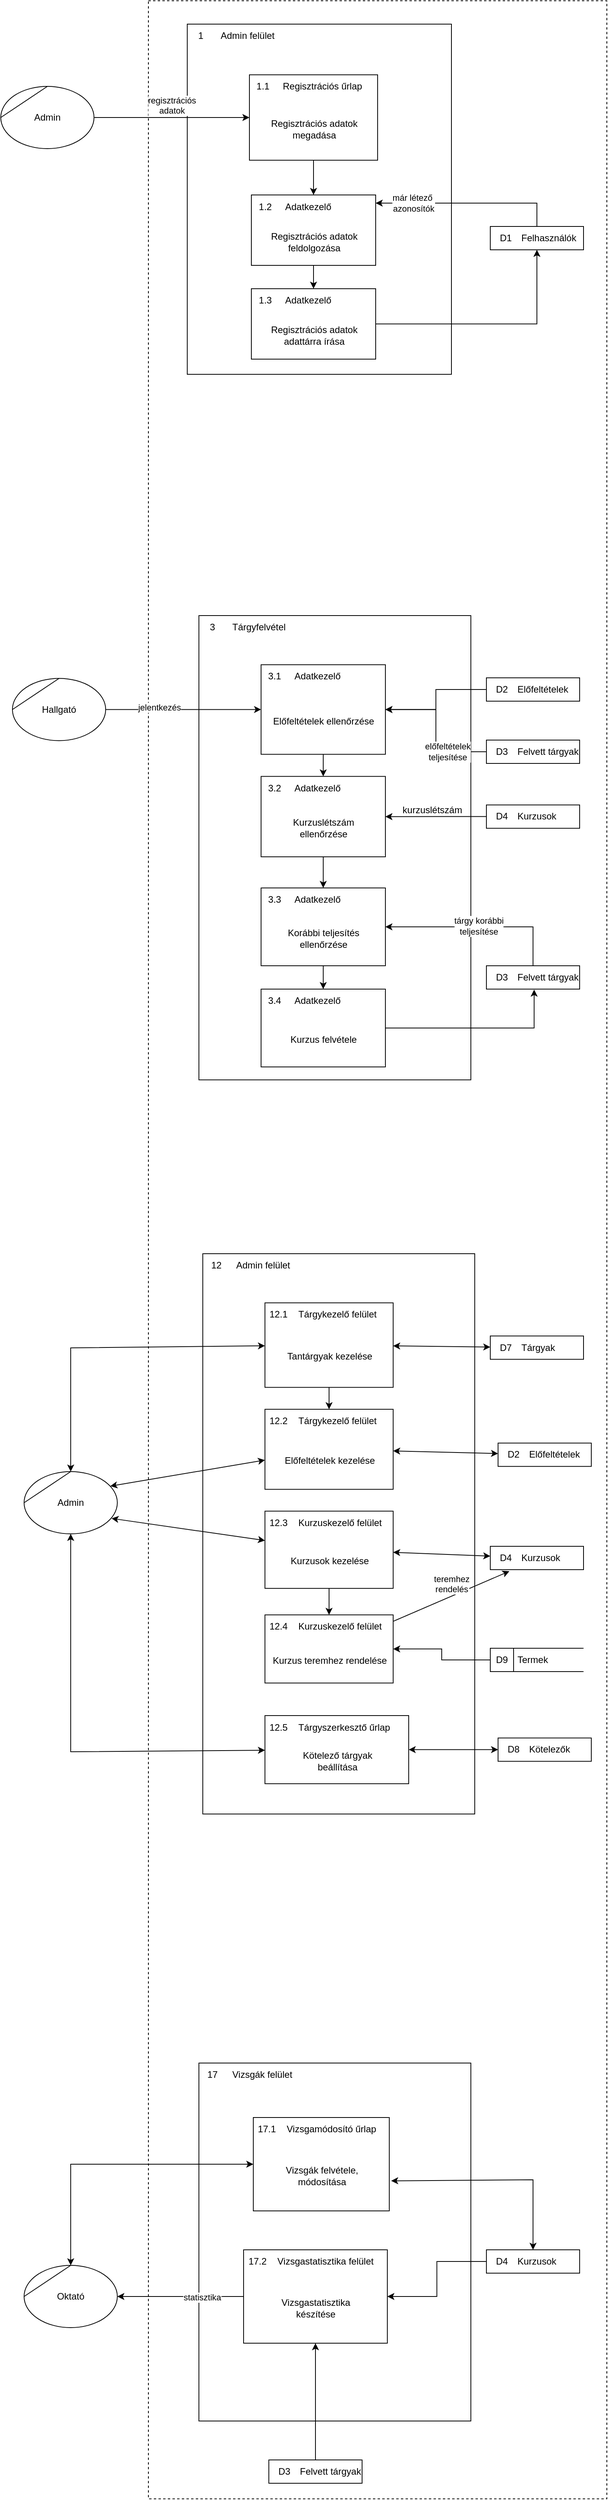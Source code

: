 <mxfile version="20.8.20" type="device"><diagram name="Page-1" id="5vSZkK0hdKeHRFVPK58P"><mxGraphModel dx="1236" dy="601" grid="1" gridSize="10" guides="1" tooltips="1" connect="1" arrows="1" fold="1" page="1" pageScale="1" pageWidth="850" pageHeight="1100" math="0" shadow="0"><root><mxCell id="0"/><mxCell id="1" parent="0"/><mxCell id="8bZwgQqLt-JT7nckiakU-5" value="Admin" style="shape=stencil(tZRtjoMgEIZPw98GJR6gYXfvQe10nZQCAbYft99RNKlW7GajiTGZeeXhnZGBCRka5YCVvGHig5VlwTm9Kb5NYhUc1DElr8qjOmhISojenuGGx9gz0DTgMbaq+GR8T9+0j5C1NYYgaE0YKU86wRQaWsvvCdZv/xhFjvgXiOB7kynLyq+/Y3fVNuBiI79j7OB+db/rgceOi61+3Grg4v9YISmTO9xCHlR9/vb2xxxnzYDW6AK8OfLTeZzO66ynzM5CnqyHBUsn1DqN9UITnWoH/kUY5Iu9PtVUzRY1jx4IGk22K9UioSs+44+uvFxl3bKX1nTZdE12iV8=);whiteSpace=wrap;html=1;" parent="1" vertex="1"><mxGeometry x="30" y="150" width="120" height="80" as="geometry"/></mxCell><mxCell id="8bZwgQqLt-JT7nckiakU-6" value="" style="rounded=0;whiteSpace=wrap;html=1;dashed=1;fillColor=none;container=1;collapsible=0;recursiveResize=0;" parent="1" vertex="1"><mxGeometry x="220" y="40" width="590" height="3210" as="geometry"/></mxCell><mxCell id="8bZwgQqLt-JT7nckiakU-7" value="" style="html=1;dashed=0;whitespace=wrap;shape=mxgraph.dfd.process;align=center;container=1;collapsible=0;spacingTop=30;" parent="8bZwgQqLt-JT7nckiakU-6" vertex="1"><mxGeometry x="50" y="30" width="340" height="450" as="geometry"/></mxCell><mxCell id="8bZwgQqLt-JT7nckiakU-8" value="1" style="text;html=1;strokeColor=none;fillColor=none;align=center;verticalAlign=middle;whiteSpace=wrap;rounded=0;movable=0;resizable=0;rotatable=0;cloneable=0;deletable=0;connectable=0;allowArrows=0;pointerEvents=1;" parent="8bZwgQqLt-JT7nckiakU-7" vertex="1"><mxGeometry width="35" height="30" as="geometry"/></mxCell><mxCell id="8bZwgQqLt-JT7nckiakU-9" value="Admin felület" style="text;html=1;strokeColor=none;fillColor=none;align=left;verticalAlign=middle;whiteSpace=wrap;rounded=0;movable=0;resizable=0;connectable=0;allowArrows=0;rotatable=0;cloneable=0;deletable=0;spacingLeft=6;autosize=1;resizeWidth=0;" parent="8bZwgQqLt-JT7nckiakU-7" vertex="1"><mxGeometry x="35" width="100" height="30" as="geometry"/></mxCell><mxCell id="8bZwgQqLt-JT7nckiakU-21" style="edgeStyle=orthogonalEdgeStyle;rounded=0;orthogonalLoop=1;jettySize=auto;html=1;" parent="8bZwgQqLt-JT7nckiakU-7" source="8bZwgQqLt-JT7nckiakU-10" target="8bZwgQqLt-JT7nckiakU-18" edge="1"><mxGeometry relative="1" as="geometry"/></mxCell><mxCell id="8bZwgQqLt-JT7nckiakU-10" value="Regisztrációs adatok&lt;br&gt;megadása" style="html=1;dashed=0;whitespace=wrap;shape=mxgraph.dfd.process2;align=center;container=1;collapsible=0;spacingTop=30;" parent="8bZwgQqLt-JT7nckiakU-7" vertex="1"><mxGeometry x="80" y="65.124" width="165" height="109.756" as="geometry"/></mxCell><mxCell id="8bZwgQqLt-JT7nckiakU-11" value="1.1" style="text;html=1;strokeColor=none;fillColor=none;align=center;verticalAlign=middle;whiteSpace=wrap;rounded=0;connectable=0;allowArrows=0;editable=1;movable=0;resizable=0;rotatable=0;deletable=0;locked=0;cloneable=0;" parent="8bZwgQqLt-JT7nckiakU-10" vertex="1"><mxGeometry width="35" height="30" as="geometry"/></mxCell><mxCell id="8bZwgQqLt-JT7nckiakU-12" value="Regisztrációs űrlap" style="text;strokeColor=none;fillColor=none;align=left;verticalAlign=middle;whiteSpace=wrap;rounded=0;autosize=1;connectable=0;allowArrows=0;movable=0;resizable=0;rotatable=0;deletable=0;cloneable=0;spacingLeft=6;fontStyle=0;html=1;" parent="8bZwgQqLt-JT7nckiakU-10" vertex="1"><mxGeometry x="35" width="130" height="30" as="geometry"/></mxCell><mxCell id="8bZwgQqLt-JT7nckiakU-25" style="edgeStyle=orthogonalEdgeStyle;rounded=0;orthogonalLoop=1;jettySize=auto;html=1;" parent="8bZwgQqLt-JT7nckiakU-7" source="8bZwgQqLt-JT7nckiakU-18" target="8bZwgQqLt-JT7nckiakU-22" edge="1"><mxGeometry relative="1" as="geometry"/></mxCell><mxCell id="8bZwgQqLt-JT7nckiakU-18" value="Regisztrációs adatok&lt;br&gt;feldolgozása" style="html=1;dashed=0;whitespace=wrap;shape=mxgraph.dfd.process2;align=center;container=1;collapsible=0;spacingTop=30;" parent="8bZwgQqLt-JT7nckiakU-7" vertex="1"><mxGeometry x="82.5" y="219.51" width="160" height="90.49" as="geometry"/></mxCell><mxCell id="8bZwgQqLt-JT7nckiakU-19" value="1.2" style="text;html=1;strokeColor=none;fillColor=none;align=center;verticalAlign=middle;whiteSpace=wrap;rounded=0;connectable=0;allowArrows=0;editable=1;movable=0;resizable=0;rotatable=0;deletable=0;locked=0;cloneable=0;" parent="8bZwgQqLt-JT7nckiakU-18" vertex="1"><mxGeometry width="35" height="30" as="geometry"/></mxCell><mxCell id="8bZwgQqLt-JT7nckiakU-20" value="Adatkezelő" style="text;strokeColor=none;fillColor=none;align=left;verticalAlign=middle;whiteSpace=wrap;rounded=0;autosize=1;connectable=0;allowArrows=0;movable=0;resizable=0;rotatable=0;deletable=0;cloneable=0;spacingLeft=6;fontStyle=0;html=1;" parent="8bZwgQqLt-JT7nckiakU-18" vertex="1"><mxGeometry x="35" width="90" height="30" as="geometry"/></mxCell><mxCell id="8bZwgQqLt-JT7nckiakU-22" value="Regisztrációs adatok&lt;br&gt;adattárra írása" style="html=1;dashed=0;whitespace=wrap;shape=mxgraph.dfd.process2;align=center;container=1;collapsible=0;spacingTop=30;" parent="8bZwgQqLt-JT7nckiakU-7" vertex="1"><mxGeometry x="82.5" y="340" width="160" height="90.49" as="geometry"/></mxCell><mxCell id="8bZwgQqLt-JT7nckiakU-23" value="1.3" style="text;html=1;strokeColor=none;fillColor=none;align=center;verticalAlign=middle;whiteSpace=wrap;rounded=0;connectable=0;allowArrows=0;editable=1;movable=0;resizable=0;rotatable=0;deletable=0;locked=0;cloneable=0;" parent="8bZwgQqLt-JT7nckiakU-22" vertex="1"><mxGeometry width="35" height="30" as="geometry"/></mxCell><mxCell id="8bZwgQqLt-JT7nckiakU-24" value="Adatkezelő" style="text;strokeColor=none;fillColor=none;align=left;verticalAlign=middle;whiteSpace=wrap;rounded=0;autosize=1;connectable=0;allowArrows=0;movable=0;resizable=0;rotatable=0;deletable=0;cloneable=0;spacingLeft=6;fontStyle=0;html=1;" parent="8bZwgQqLt-JT7nckiakU-22" vertex="1"><mxGeometry x="35" width="90" height="30" as="geometry"/></mxCell><mxCell id="8bZwgQqLt-JT7nckiakU-16" style="edgeStyle=orthogonalEdgeStyle;rounded=0;orthogonalLoop=1;jettySize=auto;html=1;" parent="8bZwgQqLt-JT7nckiakU-6" source="8bZwgQqLt-JT7nckiakU-14" target="8bZwgQqLt-JT7nckiakU-18" edge="1"><mxGeometry relative="1" as="geometry"><Array as="points"><mxPoint x="360" y="260"/><mxPoint x="360" y="260"/></Array></mxGeometry></mxCell><mxCell id="8bZwgQqLt-JT7nckiakU-17" value="már létező&amp;nbsp;&lt;br&gt;azonosítók" style="edgeLabel;html=1;align=center;verticalAlign=middle;resizable=0;points=[];" parent="8bZwgQqLt-JT7nckiakU-16" vertex="1" connectable="0"><mxGeometry x="0.592" relative="1" as="geometry"><mxPoint as="offset"/></mxGeometry></mxCell><mxCell id="8bZwgQqLt-JT7nckiakU-14" value="Felhasználók" style="html=1;dashed=0;whitespace=wrap;shape=mxgraph.dfd.dataStoreID2;align=left;spacingLeft=38;container=1;collapsible=0;" parent="8bZwgQqLt-JT7nckiakU-6" vertex="1"><mxGeometry x="440" y="290" width="120" height="30" as="geometry"/></mxCell><mxCell id="8bZwgQqLt-JT7nckiakU-15" value="D1" style="text;html=1;strokeColor=none;fillColor=none;align=center;verticalAlign=middle;whiteSpace=wrap;rounded=0;connectable=0;allowArrows=0;movable=0;resizable=0;rotatable=0;cloneable=0;deletable=0;" parent="8bZwgQqLt-JT7nckiakU-14" vertex="1"><mxGeometry x="5" width="30" height="30" as="geometry"/></mxCell><mxCell id="8bZwgQqLt-JT7nckiakU-26" style="edgeStyle=orthogonalEdgeStyle;rounded=0;orthogonalLoop=1;jettySize=auto;html=1;" parent="8bZwgQqLt-JT7nckiakU-6" source="8bZwgQqLt-JT7nckiakU-22" target="8bZwgQqLt-JT7nckiakU-14" edge="1"><mxGeometry relative="1" as="geometry"/></mxCell><mxCell id="8bZwgQqLt-JT7nckiakU-27" value="" style="html=1;dashed=0;whitespace=wrap;shape=mxgraph.dfd.process;align=center;container=1;collapsible=0;spacingTop=30;" parent="8bZwgQqLt-JT7nckiakU-6" vertex="1"><mxGeometry x="65" y="790" width="350" height="596.634" as="geometry"/></mxCell><mxCell id="8bZwgQqLt-JT7nckiakU-28" value="3" style="text;html=1;strokeColor=none;fillColor=none;align=center;verticalAlign=middle;whiteSpace=wrap;rounded=0;movable=0;resizable=0;rotatable=0;cloneable=0;deletable=0;connectable=0;allowArrows=0;pointerEvents=1;" parent="8bZwgQqLt-JT7nckiakU-27" vertex="1"><mxGeometry width="35" height="30" as="geometry"/></mxCell><mxCell id="8bZwgQqLt-JT7nckiakU-29" value="Tárgyfelvétel" style="text;html=1;strokeColor=none;fillColor=none;align=left;verticalAlign=middle;whiteSpace=wrap;rounded=0;movable=0;resizable=0;connectable=0;allowArrows=0;rotatable=0;cloneable=0;deletable=0;spacingLeft=6;autosize=1;resizeWidth=0;" parent="8bZwgQqLt-JT7nckiakU-27" vertex="1"><mxGeometry x="35" width="100" height="30" as="geometry"/></mxCell><mxCell id="8bZwgQqLt-JT7nckiakU-30" style="edgeStyle=orthogonalEdgeStyle;rounded=0;orthogonalLoop=1;jettySize=auto;html=1;" parent="8bZwgQqLt-JT7nckiakU-27" source="8bZwgQqLt-JT7nckiakU-31" target="8bZwgQqLt-JT7nckiakU-35" edge="1"><mxGeometry relative="1" as="geometry"/></mxCell><mxCell id="8bZwgQqLt-JT7nckiakU-31" value="Előfeltételek ellenőrzése" style="html=1;dashed=0;whitespace=wrap;shape=mxgraph.dfd.process2;align=center;container=1;collapsible=0;spacingTop=30;" parent="8bZwgQqLt-JT7nckiakU-27" vertex="1"><mxGeometry x="80" y="63.17" width="160" height="115.12" as="geometry"/></mxCell><mxCell id="8bZwgQqLt-JT7nckiakU-32" value="3.1" style="text;html=1;strokeColor=none;fillColor=none;align=center;verticalAlign=middle;whiteSpace=wrap;rounded=0;connectable=0;allowArrows=0;editable=1;movable=0;resizable=0;rotatable=0;deletable=0;locked=0;cloneable=0;" parent="8bZwgQqLt-JT7nckiakU-31" vertex="1"><mxGeometry width="35" height="30" as="geometry"/></mxCell><mxCell id="8bZwgQqLt-JT7nckiakU-33" value="Adatkezelő" style="text;strokeColor=none;fillColor=none;align=left;verticalAlign=middle;whiteSpace=wrap;rounded=0;autosize=1;connectable=0;allowArrows=0;movable=0;resizable=0;rotatable=0;deletable=0;cloneable=0;spacingLeft=6;fontStyle=0;html=1;" parent="8bZwgQqLt-JT7nckiakU-31" vertex="1"><mxGeometry x="35" width="90" height="30" as="geometry"/></mxCell><mxCell id="8bZwgQqLt-JT7nckiakU-34" style="edgeStyle=orthogonalEdgeStyle;rounded=0;orthogonalLoop=1;jettySize=auto;html=1;" parent="8bZwgQqLt-JT7nckiakU-27" source="8bZwgQqLt-JT7nckiakU-35" target="8bZwgQqLt-JT7nckiakU-38" edge="1"><mxGeometry relative="1" as="geometry"/></mxCell><mxCell id="8bZwgQqLt-JT7nckiakU-35" value="Kurzuslétszám&lt;br&gt;ellenőrzése" style="html=1;dashed=0;whitespace=wrap;shape=mxgraph.dfd.process2;align=center;container=1;collapsible=0;spacingTop=30;" parent="8bZwgQqLt-JT7nckiakU-27" vertex="1"><mxGeometry x="80" y="206.68" width="160" height="103.32" as="geometry"/></mxCell><mxCell id="8bZwgQqLt-JT7nckiakU-36" value="3.2" style="text;html=1;strokeColor=none;fillColor=none;align=center;verticalAlign=middle;whiteSpace=wrap;rounded=0;connectable=0;allowArrows=0;editable=1;movable=0;resizable=0;rotatable=0;deletable=0;locked=0;cloneable=0;" parent="8bZwgQqLt-JT7nckiakU-35" vertex="1"><mxGeometry width="35" height="30" as="geometry"/></mxCell><mxCell id="8bZwgQqLt-JT7nckiakU-37" value="Adatkezelő" style="text;strokeColor=none;fillColor=none;align=left;verticalAlign=middle;whiteSpace=wrap;rounded=0;autosize=1;connectable=0;allowArrows=0;movable=0;resizable=0;rotatable=0;deletable=0;cloneable=0;spacingLeft=6;fontStyle=0;html=1;" parent="8bZwgQqLt-JT7nckiakU-35" vertex="1"><mxGeometry x="35" width="90" height="30" as="geometry"/></mxCell><mxCell id="8bZwgQqLt-JT7nckiakU-59" style="edgeStyle=orthogonalEdgeStyle;rounded=0;orthogonalLoop=1;jettySize=auto;html=1;" parent="8bZwgQqLt-JT7nckiakU-27" source="8bZwgQqLt-JT7nckiakU-38" target="8bZwgQqLt-JT7nckiakU-56" edge="1"><mxGeometry relative="1" as="geometry"/></mxCell><mxCell id="8bZwgQqLt-JT7nckiakU-38" value="Korábbi teljesítés&lt;br&gt;ellenőrzése" style="html=1;dashed=0;whitespace=wrap;shape=mxgraph.dfd.process2;align=center;container=1;collapsible=0;spacingTop=30;" parent="8bZwgQqLt-JT7nckiakU-27" vertex="1"><mxGeometry x="80" y="350" width="160" height="100" as="geometry"/></mxCell><mxCell id="8bZwgQqLt-JT7nckiakU-39" value="3.3" style="text;html=1;strokeColor=none;fillColor=none;align=center;verticalAlign=middle;whiteSpace=wrap;rounded=0;connectable=0;allowArrows=0;editable=1;movable=0;resizable=0;rotatable=0;deletable=0;locked=0;cloneable=0;" parent="8bZwgQqLt-JT7nckiakU-38" vertex="1"><mxGeometry width="35" height="30" as="geometry"/></mxCell><mxCell id="8bZwgQqLt-JT7nckiakU-40" value="Adatkezelő" style="text;strokeColor=none;fillColor=none;align=left;verticalAlign=middle;whiteSpace=wrap;rounded=0;autosize=1;connectable=0;allowArrows=0;movable=0;resizable=0;rotatable=0;deletable=0;cloneable=0;spacingLeft=6;fontStyle=0;html=1;" parent="8bZwgQqLt-JT7nckiakU-38" vertex="1"><mxGeometry x="35" width="90" height="30" as="geometry"/></mxCell><mxCell id="8bZwgQqLt-JT7nckiakU-56" value="Kurzus felvétele" style="html=1;dashed=0;whitespace=wrap;shape=mxgraph.dfd.process2;align=center;container=1;collapsible=0;spacingTop=30;" parent="8bZwgQqLt-JT7nckiakU-27" vertex="1"><mxGeometry x="80" y="480" width="160" height="100" as="geometry"/></mxCell><mxCell id="8bZwgQqLt-JT7nckiakU-57" value="3.4" style="text;html=1;strokeColor=none;fillColor=none;align=center;verticalAlign=middle;whiteSpace=wrap;rounded=0;connectable=0;allowArrows=0;editable=1;movable=0;resizable=0;rotatable=0;deletable=0;locked=0;cloneable=0;" parent="8bZwgQqLt-JT7nckiakU-56" vertex="1"><mxGeometry width="35" height="30" as="geometry"/></mxCell><mxCell id="8bZwgQqLt-JT7nckiakU-58" value="Adatkezelő" style="text;strokeColor=none;fillColor=none;align=left;verticalAlign=middle;whiteSpace=wrap;rounded=0;autosize=1;connectable=0;allowArrows=0;movable=0;resizable=0;rotatable=0;deletable=0;cloneable=0;spacingLeft=6;fontStyle=0;html=1;" parent="8bZwgQqLt-JT7nckiakU-56" vertex="1"><mxGeometry x="35" width="90" height="30" as="geometry"/></mxCell><mxCell id="8bZwgQqLt-JT7nckiakU-63" value="kurzuslétszám" style="text;html=1;align=center;verticalAlign=middle;resizable=0;points=[];autosize=1;strokeColor=none;fillColor=none;" parent="8bZwgQqLt-JT7nckiakU-27" vertex="1"><mxGeometry x="250" y="235" width="100" height="30" as="geometry"/></mxCell><mxCell id="8bZwgQqLt-JT7nckiakU-46" style="edgeStyle=orthogonalEdgeStyle;rounded=0;orthogonalLoop=1;jettySize=auto;html=1;" parent="8bZwgQqLt-JT7nckiakU-6" source="8bZwgQqLt-JT7nckiakU-44" target="8bZwgQqLt-JT7nckiakU-31" edge="1"><mxGeometry relative="1" as="geometry"/></mxCell><mxCell id="8bZwgQqLt-JT7nckiakU-44" value="Előfeltételek" style="html=1;dashed=0;whitespace=wrap;shape=mxgraph.dfd.dataStoreID2;align=left;spacingLeft=38;container=1;collapsible=0;" parent="8bZwgQqLt-JT7nckiakU-6" vertex="1"><mxGeometry x="435" y="870" width="120" height="30" as="geometry"/></mxCell><mxCell id="8bZwgQqLt-JT7nckiakU-45" value="D2" style="text;html=1;strokeColor=none;fillColor=none;align=center;verticalAlign=middle;whiteSpace=wrap;rounded=0;connectable=0;allowArrows=0;movable=0;resizable=0;rotatable=0;cloneable=0;deletable=0;" parent="8bZwgQqLt-JT7nckiakU-44" vertex="1"><mxGeometry x="5" width="30" height="30" as="geometry"/></mxCell><mxCell id="8bZwgQqLt-JT7nckiakU-49" style="edgeStyle=orthogonalEdgeStyle;rounded=0;orthogonalLoop=1;jettySize=auto;html=1;" parent="8bZwgQqLt-JT7nckiakU-6" source="8bZwgQqLt-JT7nckiakU-47" target="8bZwgQqLt-JT7nckiakU-31" edge="1"><mxGeometry relative="1" as="geometry"/></mxCell><mxCell id="8bZwgQqLt-JT7nckiakU-61" value="előfeltételek&lt;br style=&quot;border-color: var(--border-color);&quot;&gt;teljesítése" style="edgeLabel;html=1;align=center;verticalAlign=middle;resizable=0;points=[];" parent="8bZwgQqLt-JT7nckiakU-49" vertex="1" connectable="0"><mxGeometry x="-0.451" relative="1" as="geometry"><mxPoint as="offset"/></mxGeometry></mxCell><mxCell id="8bZwgQqLt-JT7nckiakU-47" value="Felvett tárgyak" style="html=1;dashed=0;whitespace=wrap;shape=mxgraph.dfd.dataStoreID2;align=left;spacingLeft=38;container=1;collapsible=0;" parent="8bZwgQqLt-JT7nckiakU-6" vertex="1"><mxGeometry x="435" y="950" width="120" height="30" as="geometry"/></mxCell><mxCell id="8bZwgQqLt-JT7nckiakU-48" value="D3" style="text;html=1;strokeColor=none;fillColor=none;align=center;verticalAlign=middle;whiteSpace=wrap;rounded=0;connectable=0;allowArrows=0;movable=0;resizable=0;rotatable=0;cloneable=0;deletable=0;" parent="8bZwgQqLt-JT7nckiakU-47" vertex="1"><mxGeometry x="5" width="30" height="30" as="geometry"/></mxCell><mxCell id="8bZwgQqLt-JT7nckiakU-52" style="edgeStyle=orthogonalEdgeStyle;rounded=0;orthogonalLoop=1;jettySize=auto;html=1;" parent="8bZwgQqLt-JT7nckiakU-6" source="8bZwgQqLt-JT7nckiakU-50" target="8bZwgQqLt-JT7nckiakU-35" edge="1"><mxGeometry relative="1" as="geometry"/></mxCell><mxCell id="8bZwgQqLt-JT7nckiakU-50" value="Kurzusok" style="html=1;dashed=0;whitespace=wrap;shape=mxgraph.dfd.dataStoreID2;align=left;spacingLeft=38;container=1;collapsible=0;" parent="8bZwgQqLt-JT7nckiakU-6" vertex="1"><mxGeometry x="435" y="1033.34" width="120" height="30" as="geometry"/></mxCell><mxCell id="8bZwgQqLt-JT7nckiakU-51" value="D4" style="text;html=1;strokeColor=none;fillColor=none;align=center;verticalAlign=middle;whiteSpace=wrap;rounded=0;connectable=0;allowArrows=0;movable=0;resizable=0;rotatable=0;cloneable=0;deletable=0;" parent="8bZwgQqLt-JT7nckiakU-50" vertex="1"><mxGeometry x="5" width="30" height="30" as="geometry"/></mxCell><mxCell id="8bZwgQqLt-JT7nckiakU-55" style="edgeStyle=orthogonalEdgeStyle;rounded=0;orthogonalLoop=1;jettySize=auto;html=1;" parent="8bZwgQqLt-JT7nckiakU-6" source="8bZwgQqLt-JT7nckiakU-53" target="8bZwgQqLt-JT7nckiakU-38" edge="1"><mxGeometry relative="1" as="geometry"><Array as="points"><mxPoint x="495" y="1190"/></Array></mxGeometry></mxCell><mxCell id="8bZwgQqLt-JT7nckiakU-62" value="tárgy korábbi&lt;br style=&quot;border-color: var(--border-color);&quot;&gt;teljesítése" style="edgeLabel;html=1;align=center;verticalAlign=middle;resizable=0;points=[];" parent="8bZwgQqLt-JT7nckiakU-55" vertex="1" connectable="0"><mxGeometry x="0.005" y="-1" relative="1" as="geometry"><mxPoint as="offset"/></mxGeometry></mxCell><mxCell id="8bZwgQqLt-JT7nckiakU-53" value="Felvett tárgyak" style="html=1;dashed=0;whitespace=wrap;shape=mxgraph.dfd.dataStoreID2;align=left;spacingLeft=38;container=1;collapsible=0;" parent="8bZwgQqLt-JT7nckiakU-6" vertex="1"><mxGeometry x="435" y="1240" width="120" height="30" as="geometry"/></mxCell><mxCell id="8bZwgQqLt-JT7nckiakU-54" value="D3" style="text;html=1;strokeColor=none;fillColor=none;align=center;verticalAlign=middle;whiteSpace=wrap;rounded=0;connectable=0;allowArrows=0;movable=0;resizable=0;rotatable=0;cloneable=0;deletable=0;" parent="8bZwgQqLt-JT7nckiakU-53" vertex="1"><mxGeometry x="5" width="30" height="30" as="geometry"/></mxCell><mxCell id="8bZwgQqLt-JT7nckiakU-60" style="edgeStyle=orthogonalEdgeStyle;rounded=0;orthogonalLoop=1;jettySize=auto;html=1;entryX=0.512;entryY=1.02;entryDx=0;entryDy=0;entryPerimeter=0;" parent="8bZwgQqLt-JT7nckiakU-6" source="8bZwgQqLt-JT7nckiakU-56" target="8bZwgQqLt-JT7nckiakU-53" edge="1"><mxGeometry relative="1" as="geometry"/></mxCell><mxCell id="8bZwgQqLt-JT7nckiakU-64" value="" style="html=1;dashed=0;whitespace=wrap;shape=mxgraph.dfd.process;align=center;container=1;collapsible=0;spacingTop=30;" parent="8bZwgQqLt-JT7nckiakU-6" vertex="1"><mxGeometry x="70" y="1610" width="350" height="720" as="geometry"/></mxCell><mxCell id="8bZwgQqLt-JT7nckiakU-65" value="12" style="text;html=1;strokeColor=none;fillColor=none;align=center;verticalAlign=middle;whiteSpace=wrap;rounded=0;movable=0;resizable=0;rotatable=0;cloneable=0;deletable=0;connectable=0;allowArrows=0;pointerEvents=1;" parent="8bZwgQqLt-JT7nckiakU-64" vertex="1"><mxGeometry width="35" height="30" as="geometry"/></mxCell><mxCell id="8bZwgQqLt-JT7nckiakU-66" value="Admin felület" style="text;html=1;strokeColor=none;fillColor=none;align=left;verticalAlign=middle;whiteSpace=wrap;rounded=0;movable=0;resizable=0;connectable=0;allowArrows=0;rotatable=0;cloneable=0;deletable=0;spacingLeft=6;autosize=1;resizeWidth=0;" parent="8bZwgQqLt-JT7nckiakU-64" vertex="1"><mxGeometry x="35" width="100" height="30" as="geometry"/></mxCell><mxCell id="8bZwgQqLt-JT7nckiakU-102" style="edgeStyle=orthogonalEdgeStyle;rounded=0;orthogonalLoop=1;jettySize=auto;html=1;" parent="8bZwgQqLt-JT7nckiakU-64" source="8bZwgQqLt-JT7nckiakU-68" target="8bZwgQqLt-JT7nckiakU-72" edge="1"><mxGeometry relative="1" as="geometry"/></mxCell><mxCell id="8bZwgQqLt-JT7nckiakU-68" value="Tantárgyak kezelése" style="html=1;dashed=0;whitespace=wrap;shape=mxgraph.dfd.process2;align=center;container=1;collapsible=0;spacingTop=30;" parent="8bZwgQqLt-JT7nckiakU-64" vertex="1"><mxGeometry x="80" y="63.156" width="165" height="108.632" as="geometry"/></mxCell><mxCell id="8bZwgQqLt-JT7nckiakU-69" value="12.1" style="text;html=1;strokeColor=none;fillColor=none;align=center;verticalAlign=middle;whiteSpace=wrap;rounded=0;connectable=0;allowArrows=0;editable=1;movable=0;resizable=0;rotatable=0;deletable=0;locked=0;cloneable=0;" parent="8bZwgQqLt-JT7nckiakU-68" vertex="1"><mxGeometry width="35" height="30" as="geometry"/></mxCell><mxCell id="8bZwgQqLt-JT7nckiakU-70" value="Tárgykezelő felület" style="text;strokeColor=none;fillColor=none;align=left;verticalAlign=middle;whiteSpace=wrap;rounded=0;autosize=1;connectable=0;allowArrows=0;movable=0;resizable=0;rotatable=0;deletable=0;cloneable=0;spacingLeft=6;fontStyle=0;html=1;" parent="8bZwgQqLt-JT7nckiakU-68" vertex="1"><mxGeometry x="35" width="130" height="30" as="geometry"/></mxCell><mxCell id="8bZwgQqLt-JT7nckiakU-72" value="Előfeltételek kezelése" style="html=1;dashed=0;whitespace=wrap;shape=mxgraph.dfd.process2;align=center;container=1;collapsible=0;spacingTop=30;" parent="8bZwgQqLt-JT7nckiakU-64" vertex="1"><mxGeometry x="80" y="199.917" width="165" height="102.882" as="geometry"/></mxCell><mxCell id="8bZwgQqLt-JT7nckiakU-73" value="12.2" style="text;html=1;strokeColor=none;fillColor=none;align=center;verticalAlign=middle;whiteSpace=wrap;rounded=0;connectable=0;allowArrows=0;editable=1;movable=0;resizable=0;rotatable=0;deletable=0;locked=0;cloneable=0;" parent="8bZwgQqLt-JT7nckiakU-72" vertex="1"><mxGeometry width="35" height="30" as="geometry"/></mxCell><mxCell id="8bZwgQqLt-JT7nckiakU-74" value="Tárgykezelő felület" style="text;strokeColor=none;fillColor=none;align=left;verticalAlign=middle;whiteSpace=wrap;rounded=0;autosize=1;connectable=0;allowArrows=0;movable=0;resizable=0;rotatable=0;deletable=0;cloneable=0;spacingLeft=6;fontStyle=0;html=1;" parent="8bZwgQqLt-JT7nckiakU-72" vertex="1"><mxGeometry x="35" width="130" height="30" as="geometry"/></mxCell><mxCell id="8bZwgQqLt-JT7nckiakU-106" style="edgeStyle=orthogonalEdgeStyle;rounded=0;orthogonalLoop=1;jettySize=auto;html=1;" parent="8bZwgQqLt-JT7nckiakU-64" source="8bZwgQqLt-JT7nckiakU-76" target="8bZwgQqLt-JT7nckiakU-79" edge="1"><mxGeometry relative="1" as="geometry"/></mxCell><mxCell id="8bZwgQqLt-JT7nckiakU-76" value="Kurzusok kezelése" style="html=1;dashed=0;whitespace=wrap;shape=mxgraph.dfd.process2;align=center;container=1;collapsible=0;spacingTop=30;" parent="8bZwgQqLt-JT7nckiakU-64" vertex="1"><mxGeometry x="80" y="330.811" width="165" height="99.263" as="geometry"/></mxCell><mxCell id="8bZwgQqLt-JT7nckiakU-77" value="12.3" style="text;html=1;strokeColor=none;fillColor=none;align=center;verticalAlign=middle;whiteSpace=wrap;rounded=0;connectable=0;allowArrows=0;editable=1;movable=0;resizable=0;rotatable=0;deletable=0;locked=0;cloneable=0;" parent="8bZwgQqLt-JT7nckiakU-76" vertex="1"><mxGeometry width="35" height="30" as="geometry"/></mxCell><mxCell id="8bZwgQqLt-JT7nckiakU-78" value="Kurzuskezelő felület" style="text;strokeColor=none;fillColor=none;align=left;verticalAlign=middle;whiteSpace=wrap;rounded=0;autosize=1;connectable=0;allowArrows=0;movable=0;resizable=0;rotatable=0;deletable=0;cloneable=0;spacingLeft=6;fontStyle=0;html=1;" parent="8bZwgQqLt-JT7nckiakU-76" vertex="1"><mxGeometry x="35" width="130" height="30" as="geometry"/></mxCell><mxCell id="8bZwgQqLt-JT7nckiakU-79" value="Kurzus teremhez rendelése" style="html=1;dashed=0;whitespace=wrap;shape=mxgraph.dfd.process2;align=center;container=1;collapsible=0;spacingTop=30;" parent="8bZwgQqLt-JT7nckiakU-64" vertex="1"><mxGeometry x="80" y="464.118" width="165" height="87.568" as="geometry"/></mxCell><mxCell id="8bZwgQqLt-JT7nckiakU-80" value="12.4" style="text;html=1;strokeColor=none;fillColor=none;align=center;verticalAlign=middle;whiteSpace=wrap;rounded=0;connectable=0;allowArrows=0;editable=1;movable=0;resizable=0;rotatable=0;deletable=0;locked=0;cloneable=0;" parent="8bZwgQqLt-JT7nckiakU-79" vertex="1"><mxGeometry width="35" height="30" as="geometry"/></mxCell><mxCell id="8bZwgQqLt-JT7nckiakU-81" value="Kurzuskezelő felület" style="text;strokeColor=none;fillColor=none;align=left;verticalAlign=middle;whiteSpace=wrap;rounded=0;autosize=1;connectable=0;allowArrows=0;movable=0;resizable=0;rotatable=0;deletable=0;cloneable=0;spacingLeft=6;fontStyle=0;html=1;" parent="8bZwgQqLt-JT7nckiakU-79" vertex="1"><mxGeometry x="35" width="130" height="30" as="geometry"/></mxCell><mxCell id="8bZwgQqLt-JT7nckiakU-109" value="Kötelező tárgyak&lt;br&gt;beállítása" style="html=1;dashed=0;whitespace=wrap;shape=mxgraph.dfd.process2;align=center;container=1;collapsible=0;spacingTop=30;" parent="8bZwgQqLt-JT7nckiakU-64" vertex="1"><mxGeometry x="80" y="593.514" width="185" height="87.568" as="geometry"/></mxCell><mxCell id="8bZwgQqLt-JT7nckiakU-110" value="12.5" style="text;html=1;strokeColor=none;fillColor=none;align=center;verticalAlign=middle;whiteSpace=wrap;rounded=0;connectable=0;allowArrows=0;editable=1;movable=0;resizable=0;rotatable=0;deletable=0;locked=0;cloneable=0;" parent="8bZwgQqLt-JT7nckiakU-109" vertex="1"><mxGeometry width="35" height="30" as="geometry"/></mxCell><mxCell id="8bZwgQqLt-JT7nckiakU-111" value="Tárgyszerkesztő űrlap" style="text;strokeColor=none;fillColor=none;align=left;verticalAlign=middle;whiteSpace=wrap;rounded=0;autosize=1;connectable=0;allowArrows=0;movable=0;resizable=0;rotatable=0;deletable=0;cloneable=0;spacingLeft=6;fontStyle=0;html=1;" parent="8bZwgQqLt-JT7nckiakU-109" vertex="1"><mxGeometry x="35" width="150" height="30" as="geometry"/></mxCell><mxCell id="8bZwgQqLt-JT7nckiakU-85" value="Előfeltételek" style="html=1;dashed=0;whitespace=wrap;shape=mxgraph.dfd.dataStoreID2;align=left;spacingLeft=38;container=1;collapsible=0;" parent="8bZwgQqLt-JT7nckiakU-6" vertex="1"><mxGeometry x="450" y="1853.34" width="120" height="30" as="geometry"/></mxCell><mxCell id="8bZwgQqLt-JT7nckiakU-86" value="D2" style="text;html=1;strokeColor=none;fillColor=none;align=center;verticalAlign=middle;whiteSpace=wrap;rounded=0;connectable=0;allowArrows=0;movable=0;resizable=0;rotatable=0;cloneable=0;deletable=0;" parent="8bZwgQqLt-JT7nckiakU-85" vertex="1"><mxGeometry x="5" width="30" height="30" as="geometry"/></mxCell><mxCell id="8bZwgQqLt-JT7nckiakU-87" value="Tárgyak" style="html=1;dashed=0;whitespace=wrap;shape=mxgraph.dfd.dataStoreID2;align=left;spacingLeft=38;container=1;collapsible=0;" parent="8bZwgQqLt-JT7nckiakU-6" vertex="1"><mxGeometry x="440" y="1715.73" width="120" height="30" as="geometry"/></mxCell><mxCell id="8bZwgQqLt-JT7nckiakU-88" value="D7" style="text;html=1;strokeColor=none;fillColor=none;align=center;verticalAlign=middle;whiteSpace=wrap;rounded=0;connectable=0;allowArrows=0;movable=0;resizable=0;rotatable=0;cloneable=0;deletable=0;" parent="8bZwgQqLt-JT7nckiakU-87" vertex="1"><mxGeometry x="5" width="30" height="30" as="geometry"/></mxCell><mxCell id="8bZwgQqLt-JT7nckiakU-89" value="Kötelezők" style="html=1;dashed=0;whitespace=wrap;shape=mxgraph.dfd.dataStoreID2;align=left;spacingLeft=38;container=1;collapsible=0;" parent="8bZwgQqLt-JT7nckiakU-6" vertex="1"><mxGeometry x="450" y="2232.3" width="120" height="30" as="geometry"/></mxCell><mxCell id="8bZwgQqLt-JT7nckiakU-90" value="D8" style="text;html=1;strokeColor=none;fillColor=none;align=center;verticalAlign=middle;whiteSpace=wrap;rounded=0;connectable=0;allowArrows=0;movable=0;resizable=0;rotatable=0;cloneable=0;deletable=0;" parent="8bZwgQqLt-JT7nckiakU-89" vertex="1"><mxGeometry x="5" width="30" height="30" as="geometry"/></mxCell><mxCell id="8bZwgQqLt-JT7nckiakU-95" value="Kurzusok" style="html=1;dashed=0;whitespace=wrap;shape=mxgraph.dfd.dataStoreID2;align=left;spacingLeft=38;container=1;collapsible=0;" parent="8bZwgQqLt-JT7nckiakU-6" vertex="1"><mxGeometry x="440" y="1986.01" width="120" height="30" as="geometry"/></mxCell><mxCell id="8bZwgQqLt-JT7nckiakU-96" value="D4" style="text;html=1;strokeColor=none;fillColor=none;align=center;verticalAlign=middle;whiteSpace=wrap;rounded=0;connectable=0;allowArrows=0;movable=0;resizable=0;rotatable=0;cloneable=0;deletable=0;" parent="8bZwgQqLt-JT7nckiakU-95" vertex="1"><mxGeometry x="5" width="30" height="30" as="geometry"/></mxCell><mxCell id="8bZwgQqLt-JT7nckiakU-107" style="edgeStyle=orthogonalEdgeStyle;rounded=0;orthogonalLoop=1;jettySize=auto;html=1;" parent="8bZwgQqLt-JT7nckiakU-6" source="8bZwgQqLt-JT7nckiakU-97" target="8bZwgQqLt-JT7nckiakU-79" edge="1"><mxGeometry relative="1" as="geometry"/></mxCell><mxCell id="8bZwgQqLt-JT7nckiakU-97" value="Termek" style="html=1;dashed=0;whitespace=wrap;shape=mxgraph.dfd.dataStoreID;align=left;spacingLeft=33;container=1;collapsible=0;autosize=0;" parent="8bZwgQqLt-JT7nckiakU-6" vertex="1"><mxGeometry x="440" y="2117.01" width="120" height="30" as="geometry"/></mxCell><mxCell id="8bZwgQqLt-JT7nckiakU-98" value="D9" style="text;html=1;strokeColor=none;fillColor=none;align=center;verticalAlign=middle;whiteSpace=wrap;rounded=0;movable=0;resizable=0;rotatable=0;cloneable=0;deletable=0;allowArrows=0;connectable=0;" parent="8bZwgQqLt-JT7nckiakU-97" vertex="1"><mxGeometry width="30" height="30" as="geometry"/></mxCell><mxCell id="8bZwgQqLt-JT7nckiakU-99" value="" style="endArrow=classic;startArrow=classic;html=1;rounded=0;verticalAlign=bottom;" parent="8bZwgQqLt-JT7nckiakU-6" source="8bZwgQqLt-JT7nckiakU-68" target="8bZwgQqLt-JT7nckiakU-87" edge="1"><mxGeometry width="50" height="50" relative="1" as="geometry"><mxPoint x="310" y="1760" as="sourcePoint"/><mxPoint x="430" y="1760" as="targetPoint"/></mxGeometry></mxCell><mxCell id="8bZwgQqLt-JT7nckiakU-103" value="" style="endArrow=classic;startArrow=classic;html=1;rounded=0;verticalAlign=bottom;" parent="8bZwgQqLt-JT7nckiakU-6" source="8bZwgQqLt-JT7nckiakU-72" target="8bZwgQqLt-JT7nckiakU-85" edge="1"><mxGeometry x="-0.5" y="20" width="50" height="50" relative="1" as="geometry"><mxPoint x="310" y="1879" as="sourcePoint"/><mxPoint x="509" y="1878" as="targetPoint"/><mxPoint as="offset"/></mxGeometry></mxCell><mxCell id="8bZwgQqLt-JT7nckiakU-104" value="" style="endArrow=classic;startArrow=classic;html=1;rounded=0;verticalAlign=bottom;" parent="8bZwgQqLt-JT7nckiakU-6" source="8bZwgQqLt-JT7nckiakU-76" target="8bZwgQqLt-JT7nckiakU-95" edge="1"><mxGeometry x="-0.5" y="20" width="50" height="50" relative="1" as="geometry"><mxPoint x="310" y="2030" as="sourcePoint"/><mxPoint x="440" y="2030" as="targetPoint"/><mxPoint as="offset"/></mxGeometry></mxCell><mxCell id="8bZwgQqLt-JT7nckiakU-108" value="teremhez&lt;br&gt;rendelés" style="endArrow=classic;html=1;rounded=0;verticalAlign=bottom;entryX=0.205;entryY=1.067;entryDx=0;entryDy=0;entryPerimeter=0;" parent="8bZwgQqLt-JT7nckiakU-6" source="8bZwgQqLt-JT7nckiakU-79" target="8bZwgQqLt-JT7nckiakU-95" edge="1"><mxGeometry width="50" height="50" relative="1" as="geometry"><mxPoint x="330" y="2090" as="sourcePoint"/><mxPoint x="450" y="2090" as="targetPoint"/></mxGeometry></mxCell><mxCell id="8bZwgQqLt-JT7nckiakU-113" value="" style="endArrow=classic;startArrow=classic;html=1;rounded=0;verticalAlign=bottom;" parent="8bZwgQqLt-JT7nckiakU-6" source="8bZwgQqLt-JT7nckiakU-109" target="8bZwgQqLt-JT7nckiakU-89" edge="1"><mxGeometry x="-0.5" y="10" width="50" height="50" relative="1" as="geometry"><mxPoint x="320" y="2270" as="sourcePoint"/><mxPoint x="440" y="2270" as="targetPoint"/><mxPoint as="offset"/></mxGeometry></mxCell><mxCell id="8bZwgQqLt-JT7nckiakU-115" value="" style="html=1;dashed=0;whitespace=wrap;shape=mxgraph.dfd.process;align=center;container=1;collapsible=0;spacingTop=30;" parent="8bZwgQqLt-JT7nckiakU-6" vertex="1"><mxGeometry x="65" y="2650" width="350" height="460" as="geometry"/></mxCell><mxCell id="8bZwgQqLt-JT7nckiakU-116" value="17" style="text;html=1;strokeColor=none;fillColor=none;align=center;verticalAlign=middle;whiteSpace=wrap;rounded=0;movable=0;resizable=0;rotatable=0;cloneable=0;deletable=0;connectable=0;allowArrows=0;pointerEvents=1;" parent="8bZwgQqLt-JT7nckiakU-115" vertex="1"><mxGeometry width="35" height="30" as="geometry"/></mxCell><mxCell id="8bZwgQqLt-JT7nckiakU-117" value="Vizsgák felület" style="text;html=1;strokeColor=none;fillColor=none;align=left;verticalAlign=middle;whiteSpace=wrap;rounded=0;movable=0;resizable=0;connectable=0;allowArrows=0;rotatable=0;cloneable=0;deletable=0;spacingLeft=6;autosize=1;resizeWidth=0;" parent="8bZwgQqLt-JT7nckiakU-115" vertex="1"><mxGeometry x="35" width="100" height="30" as="geometry"/></mxCell><mxCell id="8bZwgQqLt-JT7nckiakU-118" value="Vizsgák felvétele,&lt;br&gt;módosítása" style="html=1;dashed=0;whitespace=wrap;shape=mxgraph.dfd.process2;align=center;container=1;collapsible=0;spacingTop=30;" parent="8bZwgQqLt-JT7nckiakU-115" vertex="1"><mxGeometry x="70" y="70" width="175" height="120" as="geometry"/></mxCell><mxCell id="8bZwgQqLt-JT7nckiakU-119" value="17.1" style="text;html=1;strokeColor=none;fillColor=none;align=center;verticalAlign=middle;whiteSpace=wrap;rounded=0;connectable=0;allowArrows=0;editable=1;movable=0;resizable=0;rotatable=0;deletable=0;locked=0;cloneable=0;" parent="8bZwgQqLt-JT7nckiakU-118" vertex="1"><mxGeometry width="35" height="30" as="geometry"/></mxCell><mxCell id="8bZwgQqLt-JT7nckiakU-120" value="Vizsgamódosító űrlap" style="text;strokeColor=none;fillColor=none;align=left;verticalAlign=middle;whiteSpace=wrap;rounded=0;autosize=1;connectable=0;allowArrows=0;movable=0;resizable=0;rotatable=0;deletable=0;cloneable=0;spacingLeft=6;fontStyle=0;html=1;" parent="8bZwgQqLt-JT7nckiakU-118" vertex="1"><mxGeometry x="35" width="140" height="30" as="geometry"/></mxCell><mxCell id="8bZwgQqLt-JT7nckiakU-128" value="Vizsgastatisztika&lt;br&gt;készítése" style="html=1;dashed=0;whitespace=wrap;shape=mxgraph.dfd.process2;align=center;container=1;collapsible=0;spacingTop=30;" parent="8bZwgQqLt-JT7nckiakU-115" vertex="1"><mxGeometry x="57.5" y="240" width="185" height="120" as="geometry"/></mxCell><mxCell id="8bZwgQqLt-JT7nckiakU-129" value="17.2" style="text;html=1;strokeColor=none;fillColor=none;align=center;verticalAlign=middle;whiteSpace=wrap;rounded=0;connectable=0;allowArrows=0;editable=1;movable=0;resizable=0;rotatable=0;deletable=0;locked=0;cloneable=0;" parent="8bZwgQqLt-JT7nckiakU-128" vertex="1"><mxGeometry width="35" height="30" as="geometry"/></mxCell><mxCell id="8bZwgQqLt-JT7nckiakU-130" value="Vizsgastatisztika felület" style="text;strokeColor=none;fillColor=none;align=left;verticalAlign=middle;whiteSpace=wrap;rounded=0;autosize=1;connectable=0;allowArrows=0;movable=0;resizable=0;rotatable=0;deletable=0;cloneable=0;spacingLeft=6;fontStyle=0;html=1;" parent="8bZwgQqLt-JT7nckiakU-128" vertex="1"><mxGeometry x="35" width="150" height="30" as="geometry"/></mxCell><mxCell id="8bZwgQqLt-JT7nckiakU-132" style="edgeStyle=orthogonalEdgeStyle;rounded=0;orthogonalLoop=1;jettySize=auto;html=1;" parent="8bZwgQqLt-JT7nckiakU-6" source="8bZwgQqLt-JT7nckiakU-121" target="8bZwgQqLt-JT7nckiakU-128" edge="1"><mxGeometry relative="1" as="geometry"/></mxCell><mxCell id="8bZwgQqLt-JT7nckiakU-121" value="Kurzusok" style="html=1;dashed=0;whitespace=wrap;shape=mxgraph.dfd.dataStoreID2;align=left;spacingLeft=38;container=1;collapsible=0;" parent="8bZwgQqLt-JT7nckiakU-6" vertex="1"><mxGeometry x="435" y="2890" width="120" height="30" as="geometry"/></mxCell><mxCell id="8bZwgQqLt-JT7nckiakU-122" value="D4" style="text;html=1;strokeColor=none;fillColor=none;align=center;verticalAlign=middle;whiteSpace=wrap;rounded=0;connectable=0;allowArrows=0;movable=0;resizable=0;rotatable=0;cloneable=0;deletable=0;" parent="8bZwgQqLt-JT7nckiakU-121" vertex="1"><mxGeometry x="5" width="30" height="30" as="geometry"/></mxCell><mxCell id="8bZwgQqLt-JT7nckiakU-133" style="edgeStyle=orthogonalEdgeStyle;rounded=0;orthogonalLoop=1;jettySize=auto;html=1;" parent="8bZwgQqLt-JT7nckiakU-6" source="8bZwgQqLt-JT7nckiakU-123" target="8bZwgQqLt-JT7nckiakU-128" edge="1"><mxGeometry relative="1" as="geometry"/></mxCell><mxCell id="8bZwgQqLt-JT7nckiakU-123" value="Felvett tárgyak" style="html=1;dashed=0;whitespace=wrap;shape=mxgraph.dfd.dataStoreID2;align=left;spacingLeft=38;container=1;collapsible=0;" parent="8bZwgQqLt-JT7nckiakU-6" vertex="1"><mxGeometry x="155" y="3160" width="120" height="30" as="geometry"/></mxCell><mxCell id="8bZwgQqLt-JT7nckiakU-124" value="D3" style="text;html=1;strokeColor=none;fillColor=none;align=center;verticalAlign=middle;whiteSpace=wrap;rounded=0;connectable=0;allowArrows=0;movable=0;resizable=0;rotatable=0;cloneable=0;deletable=0;" parent="8bZwgQqLt-JT7nckiakU-123" vertex="1"><mxGeometry x="5" width="30" height="30" as="geometry"/></mxCell><mxCell id="8bZwgQqLt-JT7nckiakU-127" value="" style="endArrow=classic;startArrow=classic;html=1;rounded=0;verticalAlign=bottom;exitX=1.014;exitY=0.678;exitDx=0;exitDy=0;exitPerimeter=0;" parent="8bZwgQqLt-JT7nckiakU-6" source="8bZwgQqLt-JT7nckiakU-118" target="8bZwgQqLt-JT7nckiakU-121" edge="1"><mxGeometry width="50" height="50" relative="1" as="geometry"><mxPoint x="285" y="2745" as="sourcePoint"/><mxPoint x="425" y="2760" as="targetPoint"/><Array as="points"><mxPoint x="495" y="2800"/></Array></mxGeometry></mxCell><mxCell id="8bZwgQqLt-JT7nckiakU-13" value="regisztrációs&lt;br style=&quot;border-color: var(--border-color);&quot;&gt;adatok" style="endArrow=classic;html=1;rounded=0;verticalAlign=bottom;" parent="1" source="8bZwgQqLt-JT7nckiakU-5" target="8bZwgQqLt-JT7nckiakU-10" edge="1"><mxGeometry width="50" height="50" relative="1" as="geometry"><mxPoint x="150" y="190" as="sourcePoint"/><mxPoint x="270" y="190" as="targetPoint"/></mxGeometry></mxCell><mxCell id="8bZwgQqLt-JT7nckiakU-41" value="Hallgató" style="shape=stencil(tZRtjoMgEIZPw98GJR6gYXfvQe10nZQCAbYft99RNKlW7GajiTGZeeXhnZGBCRka5YCVvGHig5VlwTm9Kb5NYhUc1DElr8qjOmhISojenuGGx9gz0DTgMbaq+GR8T9+0j5C1NYYgaE0YKU86wRQaWsvvCdZv/xhFjvgXiOB7kynLyq+/Y3fVNuBiI79j7OB+db/rgceOi61+3Grg4v9YISmTO9xCHlR9/vb2xxxnzYDW6AK8OfLTeZzO66ynzM5CnqyHBUsn1DqN9UITnWoH/kUY5Iu9PtVUzRY1jx4IGk22K9UioSs+44+uvFxl3bKX1nTZdE12iV8=);whiteSpace=wrap;html=1;" parent="1" vertex="1"><mxGeometry x="45" y="910.73" width="120" height="80" as="geometry"/></mxCell><mxCell id="8bZwgQqLt-JT7nckiakU-42" value="" style="endArrow=classic;html=1;rounded=0;verticalAlign=bottom;exitX=1;exitY=0.5;exitDx=0;exitDy=0;" parent="1" source="8bZwgQqLt-JT7nckiakU-41" target="8bZwgQqLt-JT7nckiakU-31" edge="1"><mxGeometry width="50" height="50" relative="1" as="geometry"><mxPoint x="275" y="920" as="sourcePoint"/><mxPoint x="265" y="950" as="targetPoint"/></mxGeometry></mxCell><mxCell id="8bZwgQqLt-JT7nckiakU-43" value="jelentkezés" style="edgeLabel;html=1;align=center;verticalAlign=middle;resizable=0;points=[];" parent="8bZwgQqLt-JT7nckiakU-42" vertex="1" connectable="0"><mxGeometry x="-0.317" y="3" relative="1" as="geometry"><mxPoint as="offset"/></mxGeometry></mxCell><mxCell id="8bZwgQqLt-JT7nckiakU-83" value="Admin" style="shape=stencil(tZRtjoMgEIZPw98GJR6gYXfvQe10nZQCAbYft99RNKlW7GajiTGZeeXhnZGBCRka5YCVvGHig5VlwTm9Kb5NYhUc1DElr8qjOmhISojenuGGx9gz0DTgMbaq+GR8T9+0j5C1NYYgaE0YKU86wRQaWsvvCdZv/xhFjvgXiOB7kynLyq+/Y3fVNuBiI79j7OB+db/rgceOi61+3Grg4v9YISmTO9xCHlR9/vb2xxxnzYDW6AK8OfLTeZzO66ynzM5CnqyHBUsn1DqN9UITnWoH/kUY5Iu9PtVUzRY1jx4IGk22K9UioSs+44+uvFxl3bKX1nTZdE12iV8=);whiteSpace=wrap;html=1;" parent="1" vertex="1"><mxGeometry x="60" y="1930" width="120" height="80" as="geometry"/></mxCell><mxCell id="8bZwgQqLt-JT7nckiakU-100" value="" style="endArrow=classic;startArrow=classic;html=1;rounded=0;verticalAlign=bottom;exitX=0.5;exitY=0;exitDx=0;exitDy=0;" parent="1" source="8bZwgQqLt-JT7nckiakU-83" target="8bZwgQqLt-JT7nckiakU-68" edge="1"><mxGeometry width="50" height="50" relative="1" as="geometry"><mxPoint x="130" y="1800" as="sourcePoint"/><mxPoint x="250" y="1800" as="targetPoint"/><Array as="points"><mxPoint x="120" y="1771"/></Array></mxGeometry></mxCell><mxCell id="8bZwgQqLt-JT7nckiakU-101" value="" style="endArrow=classic;startArrow=classic;html=1;rounded=0;verticalAlign=bottom;exitX=0.925;exitY=0.233;exitDx=0;exitDy=0;exitPerimeter=0;" parent="1" source="8bZwgQqLt-JT7nckiakU-83" target="8bZwgQqLt-JT7nckiakU-72" edge="1"><mxGeometry x="-0.5" y="20" width="50" height="50" relative="1" as="geometry"><mxPoint x="190" y="1920" as="sourcePoint"/><mxPoint x="310" y="1920" as="targetPoint"/><mxPoint as="offset"/></mxGeometry></mxCell><mxCell id="8bZwgQqLt-JT7nckiakU-105" value="" style="endArrow=classic;startArrow=classic;html=1;rounded=0;verticalAlign=bottom;exitX=0.938;exitY=0.752;exitDx=0;exitDy=0;exitPerimeter=0;" parent="1" source="8bZwgQqLt-JT7nckiakU-83" target="8bZwgQqLt-JT7nckiakU-76" edge="1"><mxGeometry x="-0.5" y="20" width="50" height="50" relative="1" as="geometry"><mxPoint x="181" y="1919" as="sourcePoint"/><mxPoint x="380" y="1918" as="targetPoint"/><mxPoint as="offset"/></mxGeometry></mxCell><mxCell id="8bZwgQqLt-JT7nckiakU-112" value="" style="endArrow=classic;startArrow=classic;html=1;rounded=0;verticalAlign=bottom;exitX=0.5;exitY=1;exitDx=0;exitDy=0;" parent="1" source="8bZwgQqLt-JT7nckiakU-83" target="8bZwgQqLt-JT7nckiakU-109" edge="1"><mxGeometry x="-0.5" y="10" width="50" height="50" relative="1" as="geometry"><mxPoint x="100" y="2130" as="sourcePoint"/><mxPoint x="220" y="2130" as="targetPoint"/><Array as="points"><mxPoint x="120" y="2290"/></Array><mxPoint as="offset"/></mxGeometry></mxCell><mxCell id="8bZwgQqLt-JT7nckiakU-125" value="Oktató" style="shape=stencil(tZRtjoMgEIZPw98GJR6gYXfvQe10nZQCAbYft99RNKlW7GajiTGZeeXhnZGBCRka5YCVvGHig5VlwTm9Kb5NYhUc1DElr8qjOmhISojenuGGx9gz0DTgMbaq+GR8T9+0j5C1NYYgaE0YKU86wRQaWsvvCdZv/xhFjvgXiOB7kynLyq+/Y3fVNuBiI79j7OB+db/rgceOi61+3Grg4v9YISmTO9xCHlR9/vb2xxxnzYDW6AK8OfLTeZzO66ynzM5CnqyHBUsn1DqN9UITnWoH/kUY5Iu9PtVUzRY1jx4IGk22K9UioSs+44+uvFxl3bKX1nTZdE12iV8=);whiteSpace=wrap;html=1;" parent="1" vertex="1"><mxGeometry x="60" y="2950" width="120" height="80" as="geometry"/></mxCell><mxCell id="8bZwgQqLt-JT7nckiakU-126" value="" style="endArrow=classic;startArrow=classic;html=1;rounded=0;verticalAlign=bottom;exitX=0.5;exitY=0;exitDx=0;exitDy=0;" parent="1" source="8bZwgQqLt-JT7nckiakU-125" target="8bZwgQqLt-JT7nckiakU-118" edge="1"><mxGeometry x="-0.5" y="20" width="50" height="50" relative="1" as="geometry"><mxPoint x="115" y="2950" as="sourcePoint"/><mxPoint x="305" y="2840" as="targetPoint"/><Array as="points"><mxPoint x="120" y="2820"/></Array><mxPoint as="offset"/></mxGeometry></mxCell><mxCell id="8bZwgQqLt-JT7nckiakU-131" value="statisztika" style="endArrow=classic;html=1;rounded=0;verticalAlign=bottom;" parent="1" source="8bZwgQqLt-JT7nckiakU-128" target="8bZwgQqLt-JT7nckiakU-125" edge="1"><mxGeometry x="-0.333" y="10" width="50" height="50" relative="1" as="geometry"><mxPoint x="175" y="3020" as="sourcePoint"/><mxPoint x="175" y="2990" as="targetPoint"/><mxPoint as="offset"/></mxGeometry></mxCell></root></mxGraphModel></diagram></mxfile>
